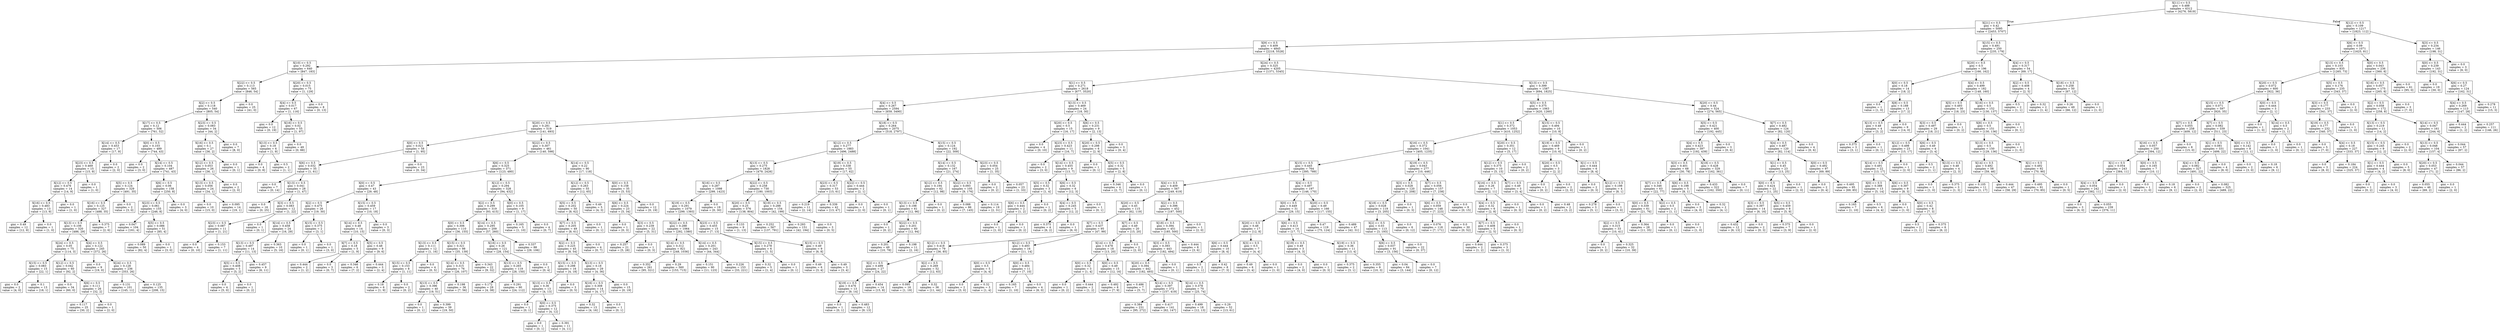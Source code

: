 digraph Tree {
node [shape=box] ;
0 [label="X[11] <= 0.5\ngini = 0.488\nsamples = 6312\nvalue = [4276, 5819]"] ;
1 [label="X[21] <= 0.5\ngini = 0.42\nsamples = 5095\nvalue = [2453, 5707]"] ;
0 -> 1 [labeldistance=2.5, labelangle=45, headlabel="True"] ;
2 [label="X[9] <= 0.5\ngini = 0.409\nsamples = 4845\nvalue = [2218, 5528]"] ;
1 -> 2 ;
3 [label="X[10] <= 0.5\ngini = 0.292\nsamples = 640\nvalue = [847, 183]"] ;
2 -> 3 ;
4 [label="X[22] <= 0.5\ngini = 0.113\nsamples = 565\nvalue = [846, 54]"] ;
3 -> 4 ;
5 [label="X[2] <= 0.5\ngini = 0.118\nsamples = 540\nvalue = [805, 54]"] ;
4 -> 5 ;
6 [label="X[17] <= 0.5\ngini = 0.12\nsamples = 506\nvalue = [761, 52]"] ;
5 -> 6 ;
7 [label="X[14] <= 0.5\ngini = 0.453\nsamples = 17\nvalue = [17, 9]"] ;
6 -> 7 ;
8 [label="X[23] <= 0.5\ngini = 0.469\nsamples = 15\nvalue = [15, 9]"] ;
7 -> 8 ;
9 [label="X[12] <= 0.5\ngini = 0.476\nsamples = 14\nvalue = [14, 9]"] ;
8 -> 9 ;
10 [label="X[16] <= 0.5\ngini = 0.483\nsamples = 13\nvalue = [13, 9]"] ;
9 -> 10 ;
11 [label="gini = 0.49\nsamples = 12\nvalue = [12, 9]"] ;
10 -> 11 ;
12 [label="gini = 0.0\nsamples = 1\nvalue = [1, 0]"] ;
10 -> 12 ;
13 [label="gini = 0.0\nsamples = 1\nvalue = [1, 0]"] ;
9 -> 13 ;
14 [label="gini = 0.0\nsamples = 1\nvalue = [1, 0]"] ;
8 -> 14 ;
15 [label="gini = 0.0\nsamples = 2\nvalue = [2, 0]"] ;
7 -> 15 ;
16 [label="X[0] <= 0.5\ngini = 0.103\nsamples = 489\nvalue = [744, 43]"] ;
6 -> 16 ;
17 [label="gini = 0.0\nsamples = 2\nvalue = [3, 0]"] ;
16 -> 17 ;
18 [label="X[14] <= 0.5\ngini = 0.104\nsamples = 487\nvalue = [741, 43]"] ;
16 -> 18 ;
19 [label="X[5] <= 0.5\ngini = 0.124\nsamples = 329\nvalue = [491, 35]"] ;
18 -> 19 ;
20 [label="X[16] <= 0.5\ngini = 0.125\nsamples = 327\nvalue = [488, 35]"] ;
19 -> 20 ;
21 [label="X[13] <= 0.5\ngini = 0.106\nsamples = 320\nvalue = [486, 29]"] ;
20 -> 21 ;
22 [label="X[24] <= 0.5\ngini = 0.05\nsamples = 75\nvalue = [114, 3]"] ;
21 -> 22 ;
23 [label="X[15] <= 0.5\ngini = 0.083\nsamples = 15\nvalue = [22, 1]"] ;
22 -> 23 ;
24 [label="gini = 0.0\nsamples = 2\nvalue = [4, 0]"] ;
23 -> 24 ;
25 [label="gini = 0.1\nsamples = 13\nvalue = [18, 1]"] ;
23 -> 25 ;
26 [label="X[12] <= 0.5\ngini = 0.042\nsamples = 60\nvalue = [92, 2]"] ;
22 -> 26 ;
27 [label="gini = 0.0\nsamples = 34\nvalue = [60, 0]"] ;
26 -> 27 ;
28 [label="X[6] <= 0.5\ngini = 0.111\nsamples = 26\nvalue = [32, 2]"] ;
26 -> 28 ;
29 [label="gini = 0.117\nsamples = 25\nvalue = [30, 2]"] ;
28 -> 29 ;
30 [label="gini = 0.0\nsamples = 1\nvalue = [2, 0]"] ;
28 -> 30 ;
31 [label="X[4] <= 0.5\ngini = 0.122\nsamples = 245\nvalue = [372, 26]"] ;
21 -> 31 ;
32 [label="gini = 0.0\nsamples = 9\nvalue = [19, 0]"] ;
31 -> 32 ;
33 [label="X[24] <= 0.5\ngini = 0.128\nsamples = 236\nvalue = [353, 26]"] ;
31 -> 33 ;
34 [label="gini = 0.131\nsamples = 101\nvalue = [145, 11]"] ;
33 -> 34 ;
35 [label="gini = 0.125\nsamples = 135\nvalue = [208, 15]"] ;
33 -> 35 ;
36 [label="gini = 0.375\nsamples = 7\nvalue = [2, 6]"] ;
20 -> 36 ;
37 [label="gini = 0.0\nsamples = 2\nvalue = [3, 0]"] ;
19 -> 37 ;
38 [label="X[6] <= 0.5\ngini = 0.06\nsamples = 158\nvalue = [250, 8]"] ;
18 -> 38 ;
39 [label="X[23] <= 0.5\ngini = 0.061\nsamples = 155\nvalue = [246, 8]"] ;
38 -> 39 ;
40 [label="gini = 0.047\nsamples = 104\nvalue = [161, 4]"] ;
39 -> 40 ;
41 [label="X[5] <= 0.5\ngini = 0.086\nsamples = 51\nvalue = [85, 4]"] ;
39 -> 41 ;
42 [label="gini = 0.089\nsamples = 50\nvalue = [82, 4]"] ;
41 -> 42 ;
43 [label="gini = 0.0\nsamples = 1\nvalue = [3, 0]"] ;
41 -> 43 ;
44 [label="gini = 0.0\nsamples = 3\nvalue = [4, 0]"] ;
38 -> 44 ;
45 [label="X[23] <= 0.5\ngini = 0.083\nsamples = 34\nvalue = [44, 2]"] ;
5 -> 45 ;
46 [label="X[16] <= 0.5\ngini = 0.1\nsamples = 27\nvalue = [36, 2]"] ;
45 -> 46 ;
47 [label="X[12] <= 0.5\ngini = 0.053\nsamples = 26\nvalue = [36, 1]"] ;
46 -> 47 ;
48 [label="X[13] <= 0.5\ngini = 0.056\nsamples = 24\nvalue = [34, 1]"] ;
47 -> 48 ;
49 [label="gini = 0.0\nsamples = 10\nvalue = [15, 0]"] ;
48 -> 49 ;
50 [label="gini = 0.095\nsamples = 14\nvalue = [19, 1]"] ;
48 -> 50 ;
51 [label="gini = 0.0\nsamples = 2\nvalue = [2, 0]"] ;
47 -> 51 ;
52 [label="gini = 0.0\nsamples = 1\nvalue = [0, 1]"] ;
46 -> 52 ;
53 [label="gini = 0.0\nsamples = 7\nvalue = [8, 0]"] ;
45 -> 53 ;
54 [label="gini = 0.0\nsamples = 25\nvalue = [41, 0]"] ;
4 -> 54 ;
55 [label="X[20] <= 0.5\ngini = 0.015\nsamples = 75\nvalue = [1, 129]"] ;
3 -> 55 ;
56 [label="X[4] <= 0.5\ngini = 0.017\nsamples = 67\nvalue = [1, 116]"] ;
55 -> 56 ;
57 [label="gini = 0.0\nsamples = 12\nvalue = [0, 19]"] ;
56 -> 57 ;
58 [label="X[16] <= 0.5\ngini = 0.02\nsamples = 55\nvalue = [1, 97]"] ;
56 -> 58 ;
59 [label="X[13] <= 0.5\ngini = 0.18\nsamples = 6\nvalue = [1, 9]"] ;
58 -> 59 ;
60 [label="gini = 0.0\nsamples = 4\nvalue = [0, 8]"] ;
59 -> 60 ;
61 [label="gini = 0.5\nsamples = 2\nvalue = [1, 1]"] ;
59 -> 61 ;
62 [label="gini = 0.0\nsamples = 49\nvalue = [0, 88]"] ;
58 -> 62 ;
63 [label="gini = 0.0\nsamples = 8\nvalue = [0, 13]"] ;
55 -> 63 ;
64 [label="X[24] <= 0.5\ngini = 0.325\nsamples = 4205\nvalue = [1371, 5345]"] ;
2 -> 64 ;
65 [label="X[1] <= 0.5\ngini = 0.271\nsamples = 2618\nvalue = [677, 3520]"] ;
64 -> 65 ;
66 [label="X[4] <= 0.5\ngini = 0.267\nsamples = 2594\nvalue = [659, 3490]"] ;
65 -> 66 ;
67 [label="X[20] <= 0.5\ngini = 0.281\nsamples = 519\nvalue = [141, 693]"] ;
66 -> 67 ;
68 [label="X[0] <= 0.5\ngini = 0.021\nsamples = 58\nvalue = [1, 95]"] ;
67 -> 68 ;
69 [label="X[6] <= 0.5\ngini = 0.032\nsamples = 35\nvalue = [1, 61]"] ;
68 -> 69 ;
70 [label="gini = 0.0\nsamples = 7\nvalue = [0, 14]"] ;
69 -> 70 ;
71 [label="X[13] <= 0.5\ngini = 0.041\nsamples = 28\nvalue = [1, 47]"] ;
69 -> 71 ;
72 [label="gini = 0.0\nsamples = 16\nvalue = [0, 25]"] ;
71 -> 72 ;
73 [label="X[3] <= 0.5\ngini = 0.083\nsamples = 12\nvalue = [1, 22]"] ;
71 -> 73 ;
74 [label="X[23] <= 0.5\ngini = 0.087\nsamples = 11\nvalue = [1, 21]"] ;
73 -> 74 ;
75 [label="gini = 0.0\nsamples = 4\nvalue = [0, 10]"] ;
74 -> 75 ;
76 [label="gini = 0.153\nsamples = 7\nvalue = [1, 11]"] ;
74 -> 76 ;
77 [label="gini = 0.0\nsamples = 1\nvalue = [0, 1]"] ;
73 -> 77 ;
78 [label="gini = 0.0\nsamples = 23\nvalue = [0, 34]"] ;
68 -> 78 ;
79 [label="X[22] <= 0.5\ngini = 0.307\nsamples = 461\nvalue = [140, 598]"] ;
67 -> 79 ;
80 [label="X[6] <= 0.5\ngini = 0.325\nsamples = 371\nvalue = [123, 480]"] ;
79 -> 80 ;
81 [label="X[0] <= 0.5\ngini = 0.47\nsamples = 43\nvalue = [29, 48]"] ;
80 -> 81 ;
82 [label="X[2] <= 0.5\ngini = 0.475\nsamples = 26\nvalue = [19, 30]"] ;
81 -> 82 ;
83 [label="X[14] <= 0.5\ngini = 0.458\nsamples = 24\nvalue = [16, 29]"] ;
82 -> 83 ;
84 [label="X[13] <= 0.5\ngini = 0.497\nsamples = 14\nvalue = [11, 13]"] ;
83 -> 84 ;
85 [label="X[5] <= 0.5\ngini = 0.408\nsamples = 5\nvalue = [5, 2]"] ;
84 -> 85 ;
86 [label="gini = 0.0\nsamples = 4\nvalue = [5, 0]"] ;
85 -> 86 ;
87 [label="gini = 0.0\nsamples = 1\nvalue = [0, 2]"] ;
85 -> 87 ;
88 [label="gini = 0.457\nsamples = 9\nvalue = [6, 11]"] ;
84 -> 88 ;
89 [label="gini = 0.363\nsamples = 10\nvalue = [5, 16]"] ;
83 -> 89 ;
90 [label="X[15] <= 0.5\ngini = 0.375\nsamples = 2\nvalue = [3, 1]"] ;
82 -> 90 ;
91 [label="gini = 0.0\nsamples = 1\nvalue = [0, 1]"] ;
90 -> 91 ;
92 [label="gini = 0.0\nsamples = 1\nvalue = [3, 0]"] ;
90 -> 92 ;
93 [label="X[15] <= 0.5\ngini = 0.459\nsamples = 17\nvalue = [10, 18]"] ;
81 -> 93 ;
94 [label="X[14] <= 0.5\ngini = 0.48\nsamples = 14\nvalue = [10, 15]"] ;
93 -> 94 ;
95 [label="X[7] <= 0.5\ngini = 0.18\nsamples = 5\nvalue = [1, 9]"] ;
94 -> 95 ;
96 [label="gini = 0.444\nsamples = 2\nvalue = [1, 2]"] ;
95 -> 96 ;
97 [label="gini = 0.0\nsamples = 3\nvalue = [0, 7]"] ;
95 -> 97 ;
98 [label="X[5] <= 0.5\ngini = 0.48\nsamples = 9\nvalue = [9, 6]"] ;
94 -> 98 ;
99 [label="gini = 0.346\nsamples = 6\nvalue = [7, 2]"] ;
98 -> 99 ;
100 [label="gini = 0.444\nsamples = 3\nvalue = [2, 4]"] ;
98 -> 100 ;
101 [label="gini = 0.0\nsamples = 3\nvalue = [0, 3]"] ;
93 -> 101 ;
102 [label="X[12] <= 0.5\ngini = 0.294\nsamples = 328\nvalue = [94, 432]"] ;
80 -> 102 ;
103 [label="X[2] <= 0.5\ngini = 0.299\nsamples = 319\nvalue = [93, 415]"] ;
102 -> 103 ;
104 [label="X[0] <= 0.5\ngini = 0.306\nsamples = 110\nvalue = [36, 155]"] ;
103 -> 104 ;
105 [label="X[13] <= 0.5\ngini = 0.111\nsamples = 12\nvalue = [1, 16]"] ;
104 -> 105 ;
106 [label="X[15] <= 0.5\ngini = 0.153\nsamples = 8\nvalue = [1, 11]"] ;
105 -> 106 ;
107 [label="gini = 0.18\nsamples = 6\nvalue = [1, 9]"] ;
106 -> 107 ;
108 [label="gini = 0.0\nsamples = 2\nvalue = [0, 2]"] ;
106 -> 108 ;
109 [label="gini = 0.0\nsamples = 4\nvalue = [0, 5]"] ;
105 -> 109 ;
110 [label="X[15] <= 0.5\ngini = 0.321\nsamples = 98\nvalue = [35, 139]"] ;
104 -> 110 ;
111 [label="X[14] <= 0.5\ngini = 0.315\nsamples = 76\nvalue = [26, 107]"] ;
110 -> 111 ;
112 [label="X[13] <= 0.5\ngini = 0.396\nsamples = 40\nvalue = [19, 51]"] ;
111 -> 112 ;
113 [label="gini = 0.0\nsamples = 1\nvalue = [0, 1]"] ;
112 -> 113 ;
114 [label="gini = 0.399\nsamples = 39\nvalue = [19, 50]"] ;
112 -> 114 ;
115 [label="gini = 0.198\nsamples = 36\nvalue = [7, 56]"] ;
111 -> 115 ;
116 [label="gini = 0.343\nsamples = 22\nvalue = [9, 32]"] ;
110 -> 116 ;
117 [label="X[14] <= 0.5\ngini = 0.295\nsamples = 209\nvalue = [57, 260]"] ;
103 -> 117 ;
118 [label="X[16] <= 0.5\ngini = 0.26\nsamples = 121\nvalue = [28, 154]"] ;
117 -> 118 ;
119 [label="X[13] <= 0.5\ngini = 0.265\nsamples = 119\nvalue = [28, 150]"] ;
118 -> 119 ;
120 [label="gini = 0.172\nsamples = 29\nvalue = [4, 38]"] ;
119 -> 120 ;
121 [label="gini = 0.291\nsamples = 90\nvalue = [24, 112]"] ;
119 -> 121 ;
122 [label="gini = 0.0\nsamples = 2\nvalue = [0, 4]"] ;
118 -> 122 ;
123 [label="gini = 0.337\nsamples = 88\nvalue = [29, 106]"] ;
117 -> 123 ;
124 [label="X[0] <= 0.5\ngini = 0.105\nsamples = 9\nvalue = [1, 17]"] ;
102 -> 124 ;
125 [label="gini = 0.165\nsamples = 5\nvalue = [1, 10]"] ;
124 -> 125 ;
126 [label="gini = 0.0\nsamples = 4\nvalue = [0, 7]"] ;
124 -> 126 ;
127 [label="X[14] <= 0.5\ngini = 0.22\nsamples = 90\nvalue = [17, 118]"] ;
79 -> 127 ;
128 [label="X[12] <= 0.5\ngini = 0.263\nsamples = 55\nvalue = [12, 65]"] ;
127 -> 128 ;
129 [label="X[5] <= 0.5\ngini = 0.202\nsamples = 50\nvalue = [8, 62]"] ;
128 -> 129 ;
130 [label="X[7] <= 0.5\ngini = 0.205\nsamples = 49\nvalue = [8, 61]"] ;
129 -> 130 ;
131 [label="X[2] <= 0.5\ngini = 0.225\nsamples = 45\nvalue = [8, 54]"] ;
130 -> 131 ;
132 [label="X[15] <= 0.5\ngini = 0.298\nsamples = 16\nvalue = [4, 18]"] ;
131 -> 132 ;
133 [label="X[13] <= 0.5\ngini = 0.36\nsamples = 13\nvalue = [4, 13]"] ;
132 -> 133 ;
134 [label="gini = 0.0\nsamples = 1\nvalue = [0, 1]"] ;
133 -> 134 ;
135 [label="X[0] <= 0.5\ngini = 0.375\nsamples = 12\nvalue = [4, 12]"] ;
133 -> 135 ;
136 [label="gini = 0.0\nsamples = 1\nvalue = [0, 1]"] ;
135 -> 136 ;
137 [label="gini = 0.391\nsamples = 11\nvalue = [4, 11]"] ;
135 -> 137 ;
138 [label="gini = 0.0\nsamples = 3\nvalue = [0, 5]"] ;
132 -> 138 ;
139 [label="X[13] <= 0.5\ngini = 0.18\nsamples = 29\nvalue = [4, 36]"] ;
131 -> 139 ;
140 [label="X[16] <= 0.5\ngini = 0.308\nsamples = 14\nvalue = [4, 17]"] ;
139 -> 140 ;
141 [label="gini = 0.32\nsamples = 13\nvalue = [4, 16]"] ;
140 -> 141 ;
142 [label="gini = 0.0\nsamples = 1\nvalue = [0, 1]"] ;
140 -> 142 ;
143 [label="gini = 0.0\nsamples = 15\nvalue = [0, 19]"] ;
139 -> 143 ;
144 [label="gini = 0.0\nsamples = 4\nvalue = [0, 7]"] ;
130 -> 144 ;
145 [label="gini = 0.0\nsamples = 1\nvalue = [0, 1]"] ;
129 -> 145 ;
146 [label="gini = 0.49\nsamples = 5\nvalue = [4, 3]"] ;
128 -> 146 ;
147 [label="X[0] <= 0.5\ngini = 0.158\nsamples = 35\nvalue = [5, 53]"] ;
127 -> 147 ;
148 [label="X[6] <= 0.5\ngini = 0.224\nsamples = 23\nvalue = [5, 34]"] ;
147 -> 148 ;
149 [label="gini = 0.0\nsamples = 1\nvalue = [0, 3]"] ;
148 -> 149 ;
150 [label="X[3] <= 0.5\ngini = 0.239\nsamples = 22\nvalue = [5, 31]"] ;
148 -> 150 ;
151 [label="gini = 0.257\nsamples = 21\nvalue = [5, 28]"] ;
150 -> 151 ;
152 [label="gini = 0.0\nsamples = 1\nvalue = [0, 3]"] ;
150 -> 152 ;
153 [label="gini = 0.0\nsamples = 12\nvalue = [0, 19]"] ;
147 -> 153 ;
154 [label="X[18] <= 0.5\ngini = 0.264\nsamples = 2075\nvalue = [518, 2797]"] ;
66 -> 154 ;
155 [label="X[12] <= 0.5\ngini = 0.277\nsamples = 1883\nvalue = [496, 2488]"] ;
154 -> 155 ;
156 [label="X[13] <= 0.5\ngini = 0.275\nsamples = 1828\nvalue = [479, 2426]"] ;
155 -> 156 ;
157 [label="X[16] <= 0.5\ngini = 0.287\nsamples = 1098\nvalue = [299, 1423]"] ;
156 -> 157 ;
158 [label="X[19] <= 0.5\ngini = 0.291\nsamples = 1079\nvalue = [299, 1393]"] ;
157 -> 158 ;
159 [label="X[22] <= 0.5\ngini = 0.288\nsamples = 1064\nvalue = [292, 1380]"] ;
158 -> 159 ;
160 [label="X[14] <= 0.5\ngini = 0.312\nsamples = 821\nvalue = [248, 1036]"] ;
159 -> 160 ;
161 [label="gini = 0.352\nsamples = 261\nvalue = [95, 321]"] ;
160 -> 161 ;
162 [label="gini = 0.29\nsamples = 560\nvalue = [153, 715]"] ;
160 -> 162 ;
163 [label="X[14] <= 0.5\ngini = 0.201\nsamples = 243\nvalue = [44, 344]"] ;
159 -> 163 ;
164 [label="gini = 0.151\nsamples = 90\nvalue = [11, 123]"] ;
163 -> 164 ;
165 [label="gini = 0.226\nsamples = 153\nvalue = [33, 221]"] ;
163 -> 165 ;
166 [label="X[23] <= 0.5\ngini = 0.455\nsamples = 15\nvalue = [7, 13]"] ;
158 -> 166 ;
167 [label="X[15] <= 0.5\ngini = 0.278\nsamples = 6\nvalue = [1, 5]"] ;
166 -> 167 ;
168 [label="gini = 0.32\nsamples = 5\nvalue = [1, 4]"] ;
167 -> 168 ;
169 [label="gini = 0.0\nsamples = 1\nvalue = [0, 1]"] ;
167 -> 169 ;
170 [label="X[15] <= 0.5\ngini = 0.49\nsamples = 9\nvalue = [6, 8]"] ;
166 -> 170 ;
171 [label="gini = 0.49\nsamples = 6\nvalue = [3, 4]"] ;
170 -> 171 ;
172 [label="gini = 0.49\nsamples = 3\nvalue = [3, 4]"] ;
170 -> 172 ;
173 [label="gini = 0.0\nsamples = 19\nvalue = [0, 30]"] ;
157 -> 173 ;
174 [label="X[22] <= 0.5\ngini = 0.258\nsamples = 730\nvalue = [180, 1003]"] ;
156 -> 174 ;
175 [label="X[20] <= 0.5\ngini = 0.25\nsamples = 576\nvalue = [138, 804]"] ;
174 -> 175 ;
176 [label="gini = 0.133\nsamples = 9\nvalue = [1, 13]"] ;
175 -> 176 ;
177 [label="gini = 0.252\nsamples = 567\nvalue = [137, 791]"] ;
175 -> 177 ;
178 [label="X[19] <= 0.5\ngini = 0.288\nsamples = 154\nvalue = [42, 199]"] ;
174 -> 178 ;
179 [label="gini = 0.293\nsamples = 151\nvalue = [42, 194]"] ;
178 -> 179 ;
180 [label="gini = 0.0\nsamples = 3\nvalue = [0, 5]"] ;
178 -> 180 ;
181 [label="X[19] <= 0.5\ngini = 0.338\nsamples = 55\nvalue = [17, 62]"] ;
155 -> 181 ;
182 [label="X[23] <= 0.5\ngini = 0.317\nsamples = 53\nvalue = [15, 61]"] ;
181 -> 182 ;
183 [label="gini = 0.219\nsamples = 11\nvalue = [2, 14]"] ;
182 -> 183 ;
184 [label="gini = 0.339\nsamples = 42\nvalue = [13, 47]"] ;
182 -> 184 ;
185 [label="X[22] <= 0.5\ngini = 0.444\nsamples = 2\nvalue = [2, 1]"] ;
181 -> 185 ;
186 [label="gini = 0.0\nsamples = 1\nvalue = [2, 0]"] ;
185 -> 186 ;
187 [label="gini = 0.0\nsamples = 1\nvalue = [0, 1]"] ;
185 -> 187 ;
188 [label="X[15] <= 0.5\ngini = 0.124\nsamples = 192\nvalue = [22, 309]"] ;
154 -> 188 ;
189 [label="X[14] <= 0.5\ngini = 0.132\nsamples = 167\nvalue = [21, 274]"] ;
188 -> 189 ;
190 [label="X[12] <= 0.5\ngini = 0.194\nsamples = 62\nvalue = [12, 98]"] ;
189 -> 190 ;
191 [label="X[13] <= 0.5\ngini = 0.198\nsamples = 61\nvalue = [12, 96]"] ;
190 -> 191 ;
192 [label="gini = 0.0\nsamples = 1\nvalue = [0, 2]"] ;
191 -> 192 ;
193 [label="X[22] <= 0.5\ngini = 0.201\nsamples = 60\nvalue = [12, 94]"] ;
191 -> 193 ;
194 [label="gini = 0.201\nsamples = 49\nvalue = [10, 78]"] ;
193 -> 194 ;
195 [label="gini = 0.198\nsamples = 11\nvalue = [2, 16]"] ;
193 -> 195 ;
196 [label="gini = 0.0\nsamples = 1\nvalue = [0, 2]"] ;
190 -> 196 ;
197 [label="X[22] <= 0.5\ngini = 0.093\nsamples = 105\nvalue = [9, 176]"] ;
189 -> 197 ;
198 [label="gini = 0.088\nsamples = 86\nvalue = [7, 145]"] ;
197 -> 198 ;
199 [label="gini = 0.114\nsamples = 19\nvalue = [2, 31]"] ;
197 -> 199 ;
200 [label="X[23] <= 0.5\ngini = 0.054\nsamples = 25\nvalue = [1, 35]"] ;
188 -> 200 ;
201 [label="gini = 0.0\nsamples = 2\nvalue = [0, 2]"] ;
200 -> 201 ;
202 [label="gini = 0.057\nsamples = 23\nvalue = [1, 33]"] ;
200 -> 202 ;
203 [label="X[13] <= 0.5\ngini = 0.469\nsamples = 24\nvalue = [18, 30]"] ;
65 -> 203 ;
204 [label="X[20] <= 0.5\ngini = 0.5\nsamples = 15\nvalue = [16, 17]"] ;
203 -> 204 ;
205 [label="gini = 0.0\nsamples = 4\nvalue = [0, 10]"] ;
204 -> 205 ;
206 [label="X[23] <= 0.5\ngini = 0.423\nsamples = 11\nvalue = [16, 7]"] ;
204 -> 206 ;
207 [label="gini = 0.0\nsamples = 2\nvalue = [3, 0]"] ;
206 -> 207 ;
208 [label="X[14] <= 0.5\ngini = 0.455\nsamples = 9\nvalue = [13, 7]"] ;
206 -> 208 ;
209 [label="X[5] <= 0.5\ngini = 0.32\nsamples = 3\nvalue = [1, 4]"] ;
208 -> 209 ;
210 [label="X[6] <= 0.5\ngini = 0.444\nsamples = 2\nvalue = [1, 2]"] ;
209 -> 210 ;
211 [label="gini = 0.0\nsamples = 1\nvalue = [1, 0]"] ;
210 -> 211 ;
212 [label="gini = 0.0\nsamples = 1\nvalue = [0, 2]"] ;
210 -> 212 ;
213 [label="gini = 0.0\nsamples = 1\nvalue = [0, 2]"] ;
209 -> 213 ;
214 [label="X[6] <= 0.5\ngini = 0.32\nsamples = 6\nvalue = [12, 3]"] ;
208 -> 214 ;
215 [label="X[4] <= 0.5\ngini = 0.245\nsamples = 5\nvalue = [12, 2]"] ;
214 -> 215 ;
216 [label="gini = 0.375\nsamples = 4\nvalue = [6, 2]"] ;
215 -> 216 ;
217 [label="gini = 0.0\nsamples = 1\nvalue = [6, 0]"] ;
215 -> 217 ;
218 [label="gini = 0.0\nsamples = 1\nvalue = [0, 1]"] ;
214 -> 218 ;
219 [label="X[6] <= 0.5\ngini = 0.231\nsamples = 9\nvalue = [2, 13]"] ;
203 -> 219 ;
220 [label="X[20] <= 0.5\ngini = 0.298\nsamples = 6\nvalue = [2, 9]"] ;
219 -> 220 ;
221 [label="gini = 0.0\nsamples = 1\nvalue = [0, 1]"] ;
220 -> 221 ;
222 [label="X[5] <= 0.5\ngini = 0.32\nsamples = 5\nvalue = [2, 8]"] ;
220 -> 222 ;
223 [label="gini = 0.346\nsamples = 4\nvalue = [2, 7]"] ;
222 -> 223 ;
224 [label="gini = 0.0\nsamples = 1\nvalue = [0, 1]"] ;
222 -> 224 ;
225 [label="gini = 0.0\nsamples = 3\nvalue = [0, 4]"] ;
219 -> 225 ;
226 [label="X[13] <= 0.5\ngini = 0.399\nsamples = 1587\nvalue = [694, 1825]"] ;
64 -> 226 ;
227 [label="X[5] <= 0.5\ngini = 0.375\nsamples = 1063\nvalue = [420, 1260]"] ;
226 -> 227 ;
228 [label="X[1] <= 0.5\ngini = 0.372\nsamples = 1053\nvalue = [410, 1252]"] ;
227 -> 228 ;
229 [label="X[16] <= 0.5\ngini = 0.372\nsamples = 1041\nvalue = [405, 1235]"] ;
228 -> 229 ;
230 [label="X[15] <= 0.5\ngini = 0.445\nsamples = 764\nvalue = [395, 789]"] ;
229 -> 230 ;
231 [label="X[4] <= 0.5\ngini = 0.409\nsamples = 567\nvalue = [249, 619]"] ;
230 -> 231 ;
232 [label="X[20] <= 0.5\ngini = 0.45\nsamples = 115\nvalue = [62, 119]"] ;
231 -> 232 ;
233 [label="X[7] <= 0.5\ngini = 0.437\nsamples = 95\nvalue = [47, 99]"] ;
232 -> 233 ;
234 [label="X[12] <= 0.5\ngini = 0.418\nsamples = 79\nvalue = [36, 85]"] ;
233 -> 234 ;
235 [label="X[2] <= 0.5\ngini = 0.499\nsamples = 27\nvalue = [24, 22]"] ;
234 -> 235 ;
236 [label="X[19] <= 0.5\ngini = 0.476\nsamples = 13\nvalue = [9, 14]"] ;
235 -> 236 ;
237 [label="gini = 0.0\nsamples = 1\nvalue = [0, 1]"] ;
236 -> 237 ;
238 [label="gini = 0.483\nsamples = 12\nvalue = [9, 13]"] ;
236 -> 238 ;
239 [label="gini = 0.454\nsamples = 14\nvalue = [15, 8]"] ;
235 -> 239 ;
240 [label="X[2] <= 0.5\ngini = 0.269\nsamples = 52\nvalue = [12, 63]"] ;
234 -> 240 ;
241 [label="gini = 0.095\nsamples = 16\nvalue = [1, 19]"] ;
240 -> 241 ;
242 [label="gini = 0.32\nsamples = 36\nvalue = [11, 44]"] ;
240 -> 242 ;
243 [label="X[12] <= 0.5\ngini = 0.493\nsamples = 16\nvalue = [11, 14]"] ;
233 -> 243 ;
244 [label="X[0] <= 0.5\ngini = 0.5\nsamples = 5\nvalue = [4, 4]"] ;
243 -> 244 ;
245 [label="gini = 0.0\nsamples = 2\nvalue = [3, 0]"] ;
244 -> 245 ;
246 [label="gini = 0.32\nsamples = 3\nvalue = [1, 4]"] ;
244 -> 246 ;
247 [label="X[0] <= 0.5\ngini = 0.484\nsamples = 11\nvalue = [7, 10]"] ;
243 -> 247 ;
248 [label="gini = 0.165\nsamples = 7\nvalue = [1, 10]"] ;
247 -> 248 ;
249 [label="gini = 0.0\nsamples = 4\nvalue = [6, 0]"] ;
247 -> 249 ;
250 [label="X[7] <= 0.5\ngini = 0.49\nsamples = 20\nvalue = [15, 20]"] ;
232 -> 250 ;
251 [label="X[14] <= 0.5\ngini = 0.478\nsamples = 18\nvalue = [13, 20]"] ;
250 -> 251 ;
252 [label="X[0] <= 0.5\ngini = 0.32\nsamples = 3\nvalue = [1, 4]"] ;
251 -> 252 ;
253 [label="gini = 0.0\nsamples = 1\nvalue = [0, 2]"] ;
252 -> 253 ;
254 [label="gini = 0.444\nsamples = 2\nvalue = [1, 2]"] ;
252 -> 254 ;
255 [label="X[0] <= 0.5\ngini = 0.49\nsamples = 15\nvalue = [12, 16]"] ;
251 -> 255 ;
256 [label="gini = 0.492\nsamples = 8\nvalue = [7, 9]"] ;
255 -> 256 ;
257 [label="gini = 0.486\nsamples = 7\nvalue = [5, 7]"] ;
255 -> 257 ;
258 [label="gini = 0.0\nsamples = 2\nvalue = [2, 0]"] ;
250 -> 258 ;
259 [label="X[2] <= 0.5\ngini = 0.396\nsamples = 452\nvalue = [187, 500]"] ;
231 -> 259 ;
260 [label="X[18] <= 0.5\ngini = 0.394\nsamples = 451\nvalue = [185, 500]"] ;
259 -> 260 ;
261 [label="X[3] <= 0.5\ngini = 0.393\nsamples = 443\nvalue = [182, 494]"] ;
260 -> 261 ;
262 [label="X[20] <= 0.5\ngini = 0.394\nsamples = 442\nvalue = [182, 493]"] ;
261 -> 262 ;
263 [label="X[14] <= 0.5\ngini = 0.397\nsamples = 372\nvalue = [157, 419]"] ;
262 -> 263 ;
264 [label="gini = 0.384\nsamples = 231\nvalue = [95, 272]"] ;
263 -> 264 ;
265 [label="gini = 0.417\nsamples = 141\nvalue = [62, 147]"] ;
263 -> 265 ;
266 [label="X[14] <= 0.5\ngini = 0.378\nsamples = 70\nvalue = [25, 74]"] ;
262 -> 266 ;
267 [label="gini = 0.499\nsamples = 18\nvalue = [12, 13]"] ;
266 -> 267 ;
268 [label="gini = 0.29\nsamples = 52\nvalue = [13, 61]"] ;
266 -> 268 ;
269 [label="gini = 0.0\nsamples = 1\nvalue = [0, 1]"] ;
261 -> 269 ;
270 [label="gini = 0.444\nsamples = 8\nvalue = [3, 6]"] ;
260 -> 270 ;
271 [label="gini = 0.0\nsamples = 1\nvalue = [2, 0]"] ;
259 -> 271 ;
272 [label="X[4] <= 0.5\ngini = 0.497\nsamples = 197\nvalue = [146, 170]"] ;
230 -> 272 ;
273 [label="X[0] <= 0.5\ngini = 0.449\nsamples = 31\nvalue = [29, 15]"] ;
272 -> 273 ;
274 [label="X[20] <= 0.5\ngini = 0.48\nsamples = 17\nvalue = [12, 8]"] ;
273 -> 274 ;
275 [label="X[6] <= 0.5\ngini = 0.444\nsamples = 10\nvalue = [8, 4]"] ;
274 -> 275 ;
276 [label="gini = 0.5\nsamples = 2\nvalue = [1, 1]"] ;
275 -> 276 ;
277 [label="gini = 0.42\nsamples = 8\nvalue = [7, 3]"] ;
275 -> 277 ;
278 [label="X[3] <= 0.5\ngini = 0.5\nsamples = 7\nvalue = [4, 4]"] ;
274 -> 278 ;
279 [label="gini = 0.49\nsamples = 6\nvalue = [3, 4]"] ;
278 -> 279 ;
280 [label="gini = 0.0\nsamples = 1\nvalue = [1, 0]"] ;
278 -> 280 ;
281 [label="X[6] <= 0.5\ngini = 0.413\nsamples = 14\nvalue = [17, 7]"] ;
273 -> 281 ;
282 [label="X[19] <= 0.5\ngini = 0.49\nsamples = 3\nvalue = [4, 3]"] ;
281 -> 282 ;
283 [label="gini = 0.0\nsamples = 2\nvalue = [4, 0]"] ;
282 -> 283 ;
284 [label="gini = 0.0\nsamples = 1\nvalue = [0, 3]"] ;
282 -> 284 ;
285 [label="X[19] <= 0.5\ngini = 0.36\nsamples = 11\nvalue = [13, 4]"] ;
281 -> 285 ;
286 [label="gini = 0.375\nsamples = 2\nvalue = [3, 1]"] ;
285 -> 286 ;
287 [label="gini = 0.355\nsamples = 9\nvalue = [10, 3]"] ;
285 -> 287 ;
288 [label="X[20] <= 0.5\ngini = 0.49\nsamples = 166\nvalue = [117, 155]"] ;
272 -> 288 ;
289 [label="gini = 0.47\nsamples = 119\nvalue = [75, 124]"] ;
288 -> 289 ;
290 [label="gini = 0.489\nsamples = 47\nvalue = [42, 31]"] ;
288 -> 290 ;
291 [label="X[19] <= 0.5\ngini = 0.043\nsamples = 277\nvalue = [10, 446]"] ;
229 -> 291 ;
292 [label="X[3] <= 0.5\ngini = 0.028\nsamples = 120\nvalue = [3, 208]"] ;
291 -> 292 ;
293 [label="X[18] <= 0.5\ngini = 0.028\nsamples = 119\nvalue = [3, 205]"] ;
292 -> 293 ;
294 [label="X[2] <= 0.5\ngini = 0.03\nsamples = 113\nvalue = [3, 193]"] ;
293 -> 294 ;
295 [label="X[6] <= 0.5\ngini = 0.037\nsamples = 91\nvalue = [3, 156]"] ;
294 -> 295 ;
296 [label="gini = 0.04\nsamples = 84\nvalue = [3, 144]"] ;
295 -> 296 ;
297 [label="gini = 0.0\nsamples = 7\nvalue = [0, 12]"] ;
295 -> 297 ;
298 [label="gini = 0.0\nsamples = 22\nvalue = [0, 37]"] ;
294 -> 298 ;
299 [label="gini = 0.0\nsamples = 6\nvalue = [0, 12]"] ;
293 -> 299 ;
300 [label="gini = 0.0\nsamples = 1\nvalue = [0, 3]"] ;
292 -> 300 ;
301 [label="X[7] <= 0.5\ngini = 0.056\nsamples = 157\nvalue = [7, 238]"] ;
291 -> 301 ;
302 [label="X[6] <= 0.5\ngini = 0.059\nsamples = 148\nvalue = [7, 223]"] ;
301 -> 302 ;
303 [label="gini = 0.076\nsamples = 118\nvalue = [7, 171]"] ;
302 -> 303 ;
304 [label="gini = 0.0\nsamples = 30\nvalue = [0, 52]"] ;
302 -> 304 ;
305 [label="gini = 0.0\nsamples = 9\nvalue = [0, 15]"] ;
301 -> 305 ;
306 [label="X[20] <= 0.5\ngini = 0.351\nsamples = 12\nvalue = [5, 17]"] ;
228 -> 306 ;
307 [label="X[12] <= 0.5\ngini = 0.375\nsamples = 10\nvalue = [5, 15]"] ;
306 -> 307 ;
308 [label="X[16] <= 0.5\ngini = 0.26\nsamples = 7\nvalue = [2, 11]"] ;
307 -> 308 ;
309 [label="X[4] <= 0.5\ngini = 0.32\nsamples = 6\nvalue = [2, 8]"] ;
308 -> 309 ;
310 [label="X[7] <= 0.5\ngini = 0.408\nsamples = 5\nvalue = [2, 5]"] ;
309 -> 310 ;
311 [label="gini = 0.444\nsamples = 2\nvalue = [1, 2]"] ;
310 -> 311 ;
312 [label="gini = 0.375\nsamples = 3\nvalue = [1, 3]"] ;
310 -> 312 ;
313 [label="gini = 0.0\nsamples = 1\nvalue = [0, 3]"] ;
309 -> 313 ;
314 [label="gini = 0.0\nsamples = 1\nvalue = [0, 3]"] ;
308 -> 314 ;
315 [label="X[7] <= 0.5\ngini = 0.49\nsamples = 3\nvalue = [3, 4]"] ;
307 -> 315 ;
316 [label="gini = 0.0\nsamples = 1\nvalue = [0, 2]"] ;
315 -> 316 ;
317 [label="gini = 0.48\nsamples = 2\nvalue = [3, 2]"] ;
315 -> 317 ;
318 [label="gini = 0.0\nsamples = 2\nvalue = [0, 2]"] ;
306 -> 318 ;
319 [label="X[15] <= 0.5\ngini = 0.494\nsamples = 10\nvalue = [10, 8]"] ;
227 -> 319 ;
320 [label="X[19] <= 0.5\ngini = 0.469\nsamples = 9\nvalue = [10, 6]"] ;
319 -> 320 ;
321 [label="X[20] <= 0.5\ngini = 0.5\nsamples = 3\nvalue = [2, 2]"] ;
320 -> 321 ;
322 [label="gini = 0.0\nsamples = 1\nvalue = [0, 2]"] ;
321 -> 322 ;
323 [label="gini = 0.0\nsamples = 2\nvalue = [2, 0]"] ;
321 -> 323 ;
324 [label="X[1] <= 0.5\ngini = 0.444\nsamples = 6\nvalue = [8, 4]"] ;
320 -> 324 ;
325 [label="gini = 0.0\nsamples = 2\nvalue = [0, 3]"] ;
324 -> 325 ;
326 [label="X[12] <= 0.5\ngini = 0.198\nsamples = 4\nvalue = [8, 1]"] ;
324 -> 326 ;
327 [label="gini = 0.278\nsamples = 3\nvalue = [5, 1]"] ;
326 -> 327 ;
328 [label="gini = 0.0\nsamples = 1\nvalue = [3, 0]"] ;
326 -> 328 ;
329 [label="gini = 0.0\nsamples = 1\nvalue = [0, 2]"] ;
319 -> 329 ;
330 [label="X[20] <= 0.5\ngini = 0.44\nsamples = 524\nvalue = [274, 565]"] ;
226 -> 330 ;
331 [label="X[5] <= 0.5\ngini = 0.421\nsamples = 400\nvalue = [192, 445]"] ;
330 -> 331 ;
332 [label="X[4] <= 0.5\ngini = 0.423\nsamples = 397\nvalue = [192, 439]"] ;
331 -> 332 ;
333 [label="X[3] <= 0.5\ngini = 0.401\nsamples = 68\nvalue = [30, 78]"] ;
332 -> 333 ;
334 [label="X[7] <= 0.5\ngini = 0.346\nsamples = 63\nvalue = [22, 77]"] ;
333 -> 334 ;
335 [label="X[0] <= 0.5\ngini = 0.339\nsamples = 61\nvalue = [21, 76]"] ;
334 -> 335 ;
336 [label="X[2] <= 0.5\ngini = 0.315\nsamples = 33\nvalue = [10, 41]"] ;
335 -> 336 ;
337 [label="gini = 0.0\nsamples = 1\nvalue = [0, 2]"] ;
336 -> 337 ;
338 [label="gini = 0.325\nsamples = 32\nvalue = [10, 39]"] ;
336 -> 338 ;
339 [label="gini = 0.364\nsamples = 28\nvalue = [11, 35]"] ;
335 -> 339 ;
340 [label="X[2] <= 0.5\ngini = 0.5\nsamples = 2\nvalue = [1, 1]"] ;
334 -> 340 ;
341 [label="gini = 0.0\nsamples = 1\nvalue = [0, 1]"] ;
340 -> 341 ;
342 [label="gini = 0.0\nsamples = 1\nvalue = [1, 0]"] ;
340 -> 342 ;
343 [label="X[6] <= 0.5\ngini = 0.198\nsamples = 5\nvalue = [8, 1]"] ;
333 -> 343 ;
344 [label="gini = 0.0\nsamples = 3\nvalue = [4, 0]"] ;
343 -> 344 ;
345 [label="gini = 0.32\nsamples = 2\nvalue = [4, 1]"] ;
343 -> 345 ;
346 [label="X[18] <= 0.5\ngini = 0.428\nsamples = 329\nvalue = [162, 361]"] ;
332 -> 346 ;
347 [label="gini = 0.433\nsamples = 322\nvalue = [162, 350]"] ;
346 -> 347 ;
348 [label="gini = 0.0\nsamples = 7\nvalue = [0, 11]"] ;
346 -> 348 ;
349 [label="gini = 0.0\nsamples = 3\nvalue = [0, 6]"] ;
331 -> 349 ;
350 [label="X[7] <= 0.5\ngini = 0.482\nsamples = 124\nvalue = [82, 120]"] ;
330 -> 350 ;
351 [label="X[4] <= 0.5\ngini = 0.487\nsamples = 120\nvalue = [82, 114]"] ;
350 -> 351 ;
352 [label="X[1] <= 0.5\ngini = 0.45\nsamples = 23\nvalue = [13, 25]"] ;
351 -> 352 ;
353 [label="X[0] <= 0.5\ngini = 0.424\nsamples = 22\nvalue = [11, 25]"] ;
352 -> 353 ;
354 [label="X[3] <= 0.5\ngini = 0.397\nsamples = 14\nvalue = [6, 16]"] ;
353 -> 354 ;
355 [label="gini = 0.432\nsamples = 12\nvalue = [6, 13]"] ;
354 -> 355 ;
356 [label="gini = 0.0\nsamples = 2\nvalue = [0, 3]"] ;
354 -> 356 ;
357 [label="X[5] <= 0.5\ngini = 0.459\nsamples = 8\nvalue = [5, 9]"] ;
353 -> 357 ;
358 [label="gini = 0.375\nsamples = 7\nvalue = [3, 9]"] ;
357 -> 358 ;
359 [label="gini = 0.0\nsamples = 1\nvalue = [2, 0]"] ;
357 -> 359 ;
360 [label="gini = 0.0\nsamples = 1\nvalue = [2, 0]"] ;
352 -> 360 ;
361 [label="X[0] <= 0.5\ngini = 0.492\nsamples = 97\nvalue = [69, 89]"] ;
351 -> 361 ;
362 [label="gini = 0.0\nsamples = 2\nvalue = [0, 4]"] ;
361 -> 362 ;
363 [label="gini = 0.495\nsamples = 95\nvalue = [69, 85]"] ;
361 -> 363 ;
364 [label="gini = 0.0\nsamples = 4\nvalue = [0, 6]"] ;
350 -> 364 ;
365 [label="X[15] <= 0.5\ngini = 0.491\nsamples = 250\nvalue = [235, 179]"] ;
1 -> 365 ;
366 [label="X[20] <= 0.5\ngini = 0.5\nsamples = 196\nvalue = [166, 162]"] ;
365 -> 366 ;
367 [label="X[0] <= 0.5\ngini = 0.18\nsamples = 14\nvalue = [18, 2]"] ;
366 -> 367 ;
368 [label="gini = 0.0\nsamples = 1\nvalue = [1, 0]"] ;
367 -> 368 ;
369 [label="X[8] <= 0.5\ngini = 0.188\nsamples = 13\nvalue = [17, 2]"] ;
367 -> 369 ;
370 [label="X[13] <= 0.5\ngini = 0.48\nsamples = 4\nvalue = [3, 2]"] ;
369 -> 370 ;
371 [label="gini = 0.375\nsamples = 3\nvalue = [3, 1]"] ;
370 -> 371 ;
372 [label="gini = 0.0\nsamples = 1\nvalue = [0, 1]"] ;
370 -> 372 ;
373 [label="gini = 0.0\nsamples = 9\nvalue = [14, 0]"] ;
369 -> 373 ;
374 [label="X[4] <= 0.5\ngini = 0.499\nsamples = 182\nvalue = [148, 160]"] ;
366 -> 374 ;
375 [label="X[5] <= 0.5\ngini = 0.493\nsamples = 30\nvalue = [18, 23]"] ;
374 -> 375 ;
376 [label="X[3] <= 0.5\ngini = 0.497\nsamples = 29\nvalue = [18, 21]"] ;
375 -> 376 ;
377 [label="X[12] <= 0.5\ngini = 0.498\nsamples = 23\nvalue = [15, 17]"] ;
376 -> 377 ;
378 [label="X[14] <= 0.5\ngini = 0.491\nsamples = 22\nvalue = [13, 17]"] ;
377 -> 378 ;
379 [label="X[0] <= 0.5\ngini = 0.388\nsamples = 13\nvalue = [5, 14]"] ;
378 -> 379 ;
380 [label="gini = 0.165\nsamples = 7\nvalue = [1, 10]"] ;
379 -> 380 ;
381 [label="gini = 0.5\nsamples = 6\nvalue = [4, 4]"] ;
379 -> 381 ;
382 [label="X[6] <= 0.5\ngini = 0.397\nsamples = 9\nvalue = [8, 3]"] ;
378 -> 382 ;
383 [label="gini = 0.0\nsamples = 1\nvalue = [1, 0]"] ;
382 -> 383 ;
384 [label="X[0] <= 0.5\ngini = 0.42\nsamples = 8\nvalue = [7, 3]"] ;
382 -> 384 ;
385 [label="gini = 0.5\nsamples = 2\nvalue = [1, 1]"] ;
384 -> 385 ;
386 [label="gini = 0.375\nsamples = 6\nvalue = [6, 2]"] ;
384 -> 386 ;
387 [label="gini = 0.0\nsamples = 1\nvalue = [2, 0]"] ;
377 -> 387 ;
388 [label="X[6] <= 0.5\ngini = 0.49\nsamples = 6\nvalue = [3, 4]"] ;
376 -> 388 ;
389 [label="gini = 0.5\nsamples = 2\nvalue = [1, 1]"] ;
388 -> 389 ;
390 [label="X[13] <= 0.5\ngini = 0.48\nsamples = 4\nvalue = [2, 3]"] ;
388 -> 390 ;
391 [label="gini = 0.0\nsamples = 1\nvalue = [1, 0]"] ;
390 -> 391 ;
392 [label="gini = 0.375\nsamples = 3\nvalue = [1, 3]"] ;
390 -> 392 ;
393 [label="gini = 0.0\nsamples = 1\nvalue = [0, 2]"] ;
375 -> 393 ;
394 [label="X[16] <= 0.5\ngini = 0.5\nsamples = 152\nvalue = [130, 137]"] ;
374 -> 394 ;
395 [label="X[8] <= 0.5\ngini = 0.5\nsamples = 151\nvalue = [130, 136]"] ;
394 -> 395 ;
396 [label="X[13] <= 0.5\ngini = 0.5\nsamples = 150\nvalue = [129, 136]"] ;
395 -> 396 ;
397 [label="X[14] <= 0.5\ngini = 0.492\nsamples = 58\nvalue = [59, 46]"] ;
396 -> 397 ;
398 [label="gini = 0.105\nsamples = 11\nvalue = [1, 17]"] ;
397 -> 398 ;
399 [label="gini = 0.444\nsamples = 47\nvalue = [58, 29]"] ;
397 -> 399 ;
400 [label="X[1] <= 0.5\ngini = 0.492\nsamples = 92\nvalue = [70, 90]"] ;
396 -> 400 ;
401 [label="gini = 0.495\nsamples = 91\nvalue = [70, 85]"] ;
400 -> 401 ;
402 [label="gini = 0.0\nsamples = 1\nvalue = [0, 5]"] ;
400 -> 402 ;
403 [label="gini = 0.0\nsamples = 1\nvalue = [1, 0]"] ;
395 -> 403 ;
404 [label="gini = 0.0\nsamples = 1\nvalue = [0, 1]"] ;
394 -> 404 ;
405 [label="X[4] <= 0.5\ngini = 0.317\nsamples = 54\nvalue = [69, 17]"] ;
365 -> 405 ;
406 [label="X[2] <= 0.5\ngini = 0.408\nsamples = 4\nvalue = [2, 5]"] ;
405 -> 406 ;
407 [label="gini = 0.5\nsamples = 2\nvalue = [1, 1]"] ;
406 -> 407 ;
408 [label="gini = 0.32\nsamples = 2\nvalue = [1, 4]"] ;
406 -> 408 ;
409 [label="X[18] <= 0.5\ngini = 0.258\nsamples = 50\nvalue = [67, 12]"] ;
405 -> 409 ;
410 [label="gini = 0.26\nsamples = 49\nvalue = [66, 12]"] ;
409 -> 410 ;
411 [label="gini = 0.0\nsamples = 1\nvalue = [1, 0]"] ;
409 -> 411 ;
412 [label="X[12] <= 0.5\ngini = 0.109\nsamples = 1217\nvalue = [1823, 112]"] ;
0 -> 412 [labeldistance=2.5, labelangle=-45, headlabel="False"] ;
413 [label="X[6] <= 0.5\ngini = 0.09\nsamples = 1071\nvalue = [1625, 81]"] ;
412 -> 413 ;
414 [label="X[13] <= 0.5\ngini = 0.103\nsamples = 835\nvalue = [1265, 73]"] ;
413 -> 414 ;
415 [label="X[20] <= 0.5\ngini = 0.072\nsamples = 600\nvalue = [922, 36]"] ;
414 -> 415 ;
416 [label="X[15] <= 0.5\ngini = 0.071\nsamples = 597\nvalue = [920, 35]"] ;
415 -> 416 ;
417 [label="X[7] <= 0.5\ngini = 0.055\nsamples = 258\nvalue = [409, 12]"] ;
416 -> 417 ;
418 [label="X[16] <= 0.5\ngini = 0.057\nsamples = 250\nvalue = [394, 12]"] ;
417 -> 418 ;
419 [label="X[1] <= 0.5\ngini = 0.054\nsamples = 243\nvalue = [384, 11]"] ;
418 -> 419 ;
420 [label="X[4] <= 0.5\ngini = 0.054\nsamples = 242\nvalue = [382, 11]"] ;
419 -> 420 ;
421 [label="gini = 0.0\nsamples = 3\nvalue = [6, 0]"] ;
420 -> 421 ;
422 [label="gini = 0.055\nsamples = 239\nvalue = [376, 11]"] ;
420 -> 422 ;
423 [label="gini = 0.0\nsamples = 1\nvalue = [2, 0]"] ;
419 -> 423 ;
424 [label="X[0] <= 0.5\ngini = 0.165\nsamples = 7\nvalue = [10, 1]"] ;
418 -> 424 ;
425 [label="gini = 0.0\nsamples = 1\nvalue = [1, 0]"] ;
424 -> 425 ;
426 [label="gini = 0.18\nsamples = 6\nvalue = [9, 1]"] ;
424 -> 426 ;
427 [label="gini = 0.0\nsamples = 8\nvalue = [15, 0]"] ;
417 -> 427 ;
428 [label="X[7] <= 0.5\ngini = 0.082\nsamples = 339\nvalue = [511, 23]"] ;
416 -> 428 ;
429 [label="X[1] <= 0.5\ngini = 0.081\nsamples = 331\nvalue = [499, 22]"] ;
428 -> 429 ;
430 [label="X[4] <= 0.5\ngini = 0.082\nsamples = 327\nvalue = [491, 22]"] ;
429 -> 430 ;
431 [label="gini = 0.0\nsamples = 2\nvalue = [2, 0]"] ;
430 -> 431 ;
432 [label="gini = 0.082\nsamples = 325\nvalue = [489, 22]"] ;
430 -> 432 ;
433 [label="gini = 0.0\nsamples = 4\nvalue = [8, 0]"] ;
429 -> 433 ;
434 [label="X[0] <= 0.5\ngini = 0.142\nsamples = 8\nvalue = [12, 1]"] ;
428 -> 434 ;
435 [label="gini = 0.0\nsamples = 2\nvalue = [3, 0]"] ;
434 -> 435 ;
436 [label="gini = 0.18\nsamples = 6\nvalue = [9, 1]"] ;
434 -> 436 ;
437 [label="X[0] <= 0.5\ngini = 0.444\nsamples = 3\nvalue = [2, 1]"] ;
415 -> 437 ;
438 [label="gini = 0.0\nsamples = 1\nvalue = [1, 0]"] ;
437 -> 438 ;
439 [label="X[14] <= 0.5\ngini = 0.5\nsamples = 2\nvalue = [1, 1]"] ;
437 -> 439 ;
440 [label="gini = 0.0\nsamples = 1\nvalue = [1, 0]"] ;
439 -> 440 ;
441 [label="gini = 0.0\nsamples = 1\nvalue = [0, 1]"] ;
439 -> 441 ;
442 [label="X[5] <= 0.5\ngini = 0.176\nsamples = 235\nvalue = [343, 37]"] ;
414 -> 442 ;
443 [label="X[3] <= 0.5\ngini = 0.177\nsamples = 233\nvalue = [341, 37]"] ;
442 -> 443 ;
444 [label="X[19] <= 0.5\ngini = 0.177\nsamples = 232\nvalue = [340, 37]"] ;
443 -> 444 ;
445 [label="gini = 0.0\nsamples = 5\nvalue = [7, 0]"] ;
444 -> 445 ;
446 [label="X[4] <= 0.5\ngini = 0.18\nsamples = 227\nvalue = [333, 37]"] ;
444 -> 446 ;
447 [label="gini = 0.0\nsamples = 3\nvalue = [8, 0]"] ;
446 -> 447 ;
448 [label="gini = 0.184\nsamples = 224\nvalue = [325, 37]"] ;
446 -> 448 ;
449 [label="gini = 0.0\nsamples = 1\nvalue = [1, 0]"] ;
443 -> 449 ;
450 [label="gini = 0.0\nsamples = 2\nvalue = [2, 0]"] ;
442 -> 450 ;
451 [label="X[0] <= 0.5\ngini = 0.043\nsamples = 236\nvalue = [360, 8]"] ;
413 -> 451 ;
452 [label="X[16] <= 0.5\ngini = 0.057\nsamples = 175\nvalue = [265, 8]"] ;
451 -> 452 ;
453 [label="X[2] <= 0.5\ngini = 0.058\nsamples = 172\nvalue = [258, 8]"] ;
452 -> 453 ;
454 [label="X[13] <= 0.5\ngini = 0.219\nsamples = 11\nvalue = [14, 2]"] ;
453 -> 454 ;
455 [label="X[15] <= 0.5\ngini = 0.245\nsamples = 9\nvalue = [12, 2]"] ;
454 -> 455 ;
456 [label="X[1] <= 0.5\ngini = 0.444\nsamples = 4\nvalue = [4, 2]"] ;
455 -> 456 ;
457 [label="gini = 0.0\nsamples = 1\nvalue = [0, 2]"] ;
456 -> 457 ;
458 [label="gini = 0.0\nsamples = 3\nvalue = [4, 0]"] ;
456 -> 458 ;
459 [label="gini = 0.0\nsamples = 5\nvalue = [8, 0]"] ;
455 -> 459 ;
460 [label="gini = 0.0\nsamples = 2\nvalue = [2, 0]"] ;
454 -> 460 ;
461 [label="X[14] <= 0.5\ngini = 0.047\nsamples = 161\nvalue = [244, 6]"] ;
453 -> 461 ;
462 [label="X[13] <= 0.5\ngini = 0.048\nsamples = 104\nvalue = [157, 4]"] ;
461 -> 462 ;
463 [label="X[20] <= 0.5\ngini = 0.053\nsamples = 47\nvalue = [71, 2]"] ;
462 -> 463 ;
464 [label="gini = 0.055\nsamples = 46\nvalue = [69, 2]"] ;
463 -> 464 ;
465 [label="gini = 0.0\nsamples = 1\nvalue = [2, 0]"] ;
463 -> 465 ;
466 [label="gini = 0.044\nsamples = 57\nvalue = [86, 2]"] ;
462 -> 466 ;
467 [label="gini = 0.044\nsamples = 57\nvalue = [87, 2]"] ;
461 -> 467 ;
468 [label="gini = 0.0\nsamples = 3\nvalue = [7, 0]"] ;
452 -> 468 ;
469 [label="gini = 0.0\nsamples = 61\nvalue = [95, 0]"] ;
451 -> 469 ;
470 [label="X[3] <= 0.5\ngini = 0.234\nsamples = 146\nvalue = [198, 31]"] ;
412 -> 470 ;
471 [label="X[0] <= 0.5\ngini = 0.239\nsamples = 143\nvalue = [192, 31]"] ;
470 -> 471 ;
472 [label="gini = 0.0\nsamples = 19\nvalue = [30, 0]"] ;
471 -> 472 ;
473 [label="X[6] <= 0.5\ngini = 0.27\nsamples = 124\nvalue = [162, 31]"] ;
471 -> 473 ;
474 [label="X[4] <= 0.5\ngini = 0.269\nsamples = 113\nvalue = [147, 28]"] ;
473 -> 474 ;
475 [label="gini = 0.444\nsamples = 2\nvalue = [1, 2]"] ;
474 -> 475 ;
476 [label="gini = 0.257\nsamples = 111\nvalue = [146, 26]"] ;
474 -> 476 ;
477 [label="gini = 0.278\nsamples = 11\nvalue = [15, 3]"] ;
473 -> 477 ;
478 [label="gini = 0.0\nsamples = 3\nvalue = [6, 0]"] ;
470 -> 478 ;
}